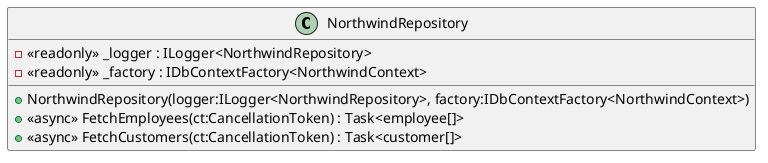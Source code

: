 @startuml
class NorthwindRepository {
    - <<readonly>> _logger : ILogger<NorthwindRepository>
    - <<readonly>> _factory : IDbContextFactory<NorthwindContext>
    + NorthwindRepository(logger:ILogger<NorthwindRepository>, factory:IDbContextFactory<NorthwindContext>)
    + <<async>> FetchEmployees(ct:CancellationToken) : Task<employee[]>
    + <<async>> FetchCustomers(ct:CancellationToken) : Task<customer[]>
}
@enduml
